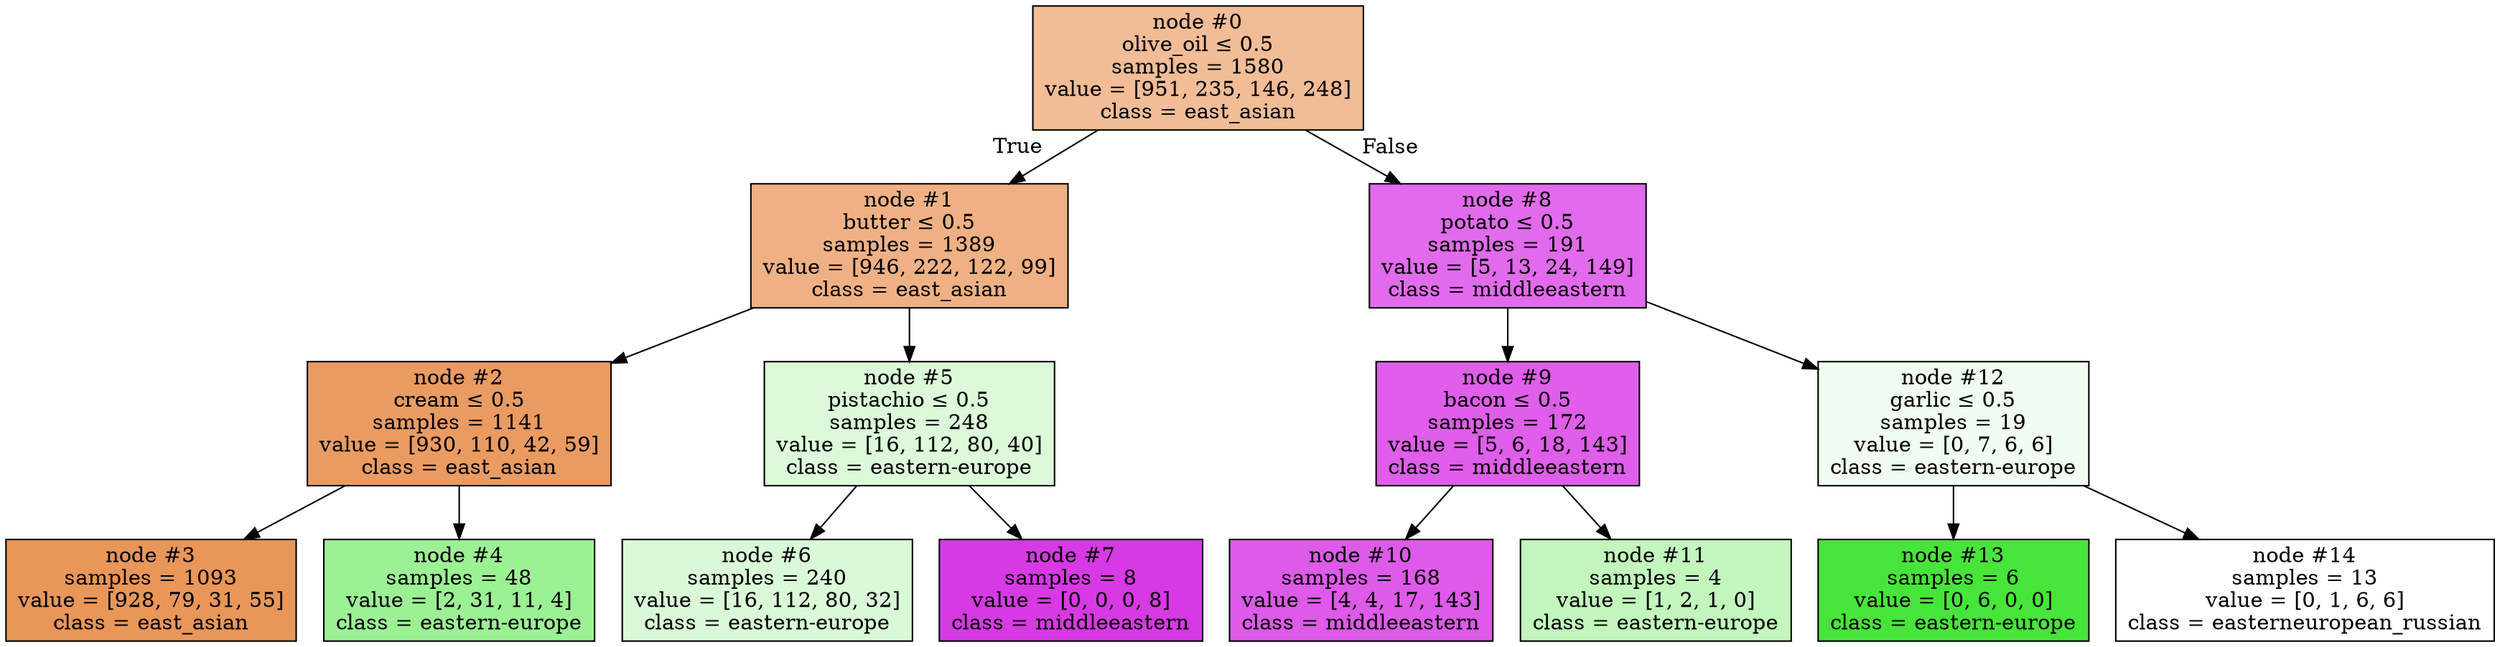 digraph Tree {
node [shape=box, style="filled", color="black"] ;
0 [label=<node &#35;0<br/>olive_oil &le; 0.5<br/>samples = 1580<br/>value = [951, 235, 146, 248]<br/>class = east_asian>, fillcolor="#f1bc96"] ;
1 [label=<node &#35;1<br/>butter &le; 0.5<br/>samples = 1389<br/>value = [946, 222, 122, 99]<br/>class = east_asian>, fillcolor="#efb184"] ;
0 -> 1 [labeldistance=2.5, labelangle=45, headlabel="True"] ;
2 [label=<node &#35;2<br/>cream &le; 0.5<br/>samples = 1141<br/>value = [930, 110, 42, 59]<br/>class = east_asian>, fillcolor="#ea9b62"] ;
1 -> 2 ;
3 [label=<node &#35;3<br/>samples = 1093<br/>value = [928, 79, 31, 55]<br/>class = east_asian>, fillcolor="#e99659"] ;
2 -> 3 ;
4 [label=<node &#35;4<br/>samples = 48<br/>value = [2, 31, 11, 4]<br/>class = eastern-europe>, fillcolor="#9cf194"] ;
2 -> 4 ;
5 [label=<node &#35;5<br/>pistachio &le; 0.5<br/>samples = 248<br/>value = [16, 112, 80, 40]<br/>class = eastern-europe>, fillcolor="#dcfad9"] ;
1 -> 5 ;
6 [label=<node &#35;6<br/>samples = 240<br/>value = [16, 112, 80, 32]<br/>class = eastern-europe>, fillcolor="#dafad7"] ;
5 -> 6 ;
7 [label=<node &#35;7<br/>samples = 8<br/>value = [0, 0, 0, 8]<br/>class = middleeastern>, fillcolor="#d739e5"] ;
5 -> 7 ;
8 [label=<node &#35;8<br/>potato &le; 0.5<br/>samples = 191<br/>value = [5, 13, 24, 149]<br/>class = middleeastern>, fillcolor="#e16bec"] ;
0 -> 8 [labeldistance=2.5, labelangle=-45, headlabel="False"] ;
9 [label=<node &#35;9<br/>bacon &le; 0.5<br/>samples = 172<br/>value = [5, 6, 18, 143]<br/>class = middleeastern>, fillcolor="#df5eea"] ;
8 -> 9 ;
10 [label=<node &#35;10<br/>samples = 168<br/>value = [4, 4, 17, 143]<br/>class = middleeastern>, fillcolor="#de5ae9"] ;
9 -> 10 ;
11 [label=<node &#35;11<br/>samples = 4<br/>value = [1, 2, 1, 0]<br/>class = eastern-europe>, fillcolor="#c2f6bd"] ;
9 -> 11 ;
12 [label=<node &#35;12<br/>garlic &le; 0.5<br/>samples = 19<br/>value = [0, 7, 6, 6]<br/>class = eastern-europe>, fillcolor="#f1fdf0"] ;
8 -> 12 ;
13 [label=<node &#35;13<br/>samples = 6<br/>value = [0, 6, 0, 0]<br/>class = eastern-europe>, fillcolor="#47e539"] ;
12 -> 13 ;
14 [label=<node &#35;14<br/>samples = 13<br/>value = [0, 1, 6, 6]<br/>class = easterneuropean_russian>, fillcolor="#ffffff"] ;
12 -> 14 ;
}